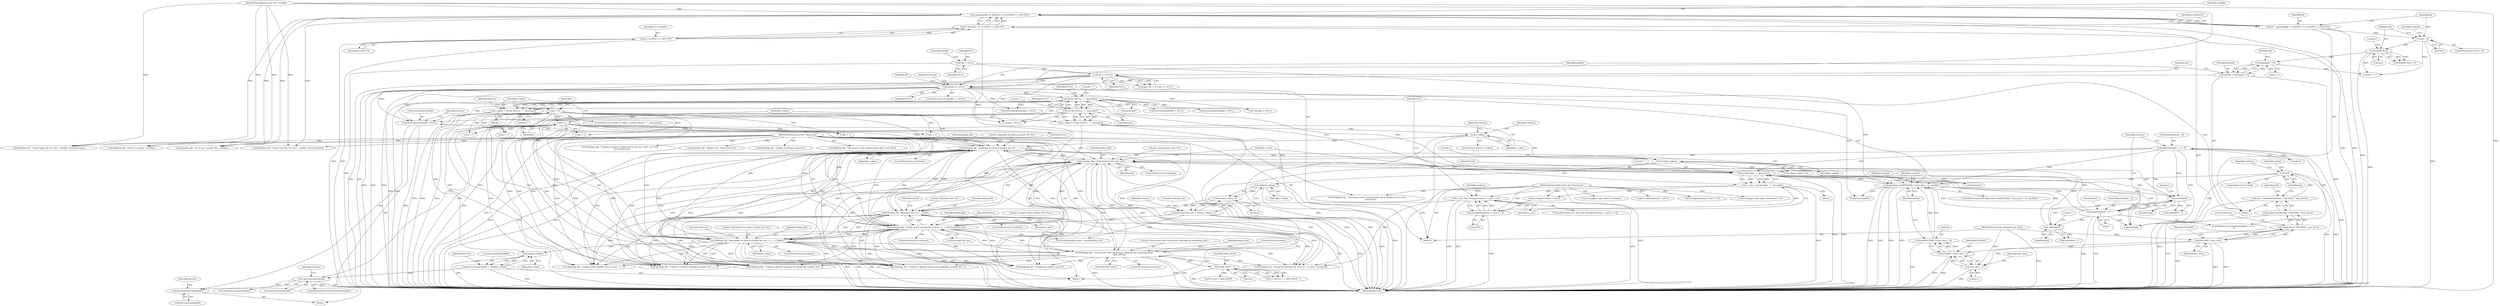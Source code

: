 digraph "0_pam-u2f_18b1914e32b74ff52000f10e97067e841e5fff62_1@array" {
"1000680" [label="(Call,free(devices[i].keyHandle))"];
"1000692" [label="(Call,devices[i].keyHandle = NULL)"];
"1000284" [label="(Call,opwfile == NULL)"];
"1000278" [label="(Call,opwfile = fdopen(fd, \"r\"))"];
"1000280" [label="(Call,fdopen(fd, \"r\"))"];
"1000170" [label="(Call,fstat(fd, &st))"];
"1000155" [label="(Call,fd < 0)"];
"1000145" [label="(Call,fd = open(authfile, O_RDONLY | O_CLOEXEC | O_NOCTTY))"];
"1000147" [label="(Call,open(authfile, O_RDONLY | O_CLOEXEC | O_NOCTTY))"];
"1000104" [label="(MethodParameterIn,const char *authfile)"];
"1000149" [label="(Call,O_RDONLY | O_CLOEXEC | O_NOCTTY)"];
"1000151" [label="(Call,O_CLOEXEC | O_NOCTTY)"];
"1000231" [label="(Call,pw == NULL)"];
"1000129" [label="(Call,*pw = NULL)"];
"1000511" [label="(Call,strtok_r(NULL, \":\", &saveptr))"];
"1000437" [label="(Call,strtok_r(NULL, \",\", &saveptr))"];
"1000366" [label="(Call,strtok_r(buf, \":\", &saveptr))"];
"1000350" [label="(Call,buf[strlen(buf) - 1] = '\0')"];
"1000342" [label="(Call,buf[strlen(buf) - 1] == '\n')"];
"1000346" [label="(Call,strlen(buf))"];
"1000326" [label="(Call,fgets(buf, (int)(DEVSIZE * (max_devs - 1)), opwfile))"];
"1000312" [label="(Call,!buf)"];
"1000302" [label="(Call,buf = malloc(sizeof(char) * (DEVSIZE * max_devs)))"];
"1000304" [label="(Call,malloc(sizeof(char) * (DEVSIZE * max_devs)))"];
"1000305" [label="(Call,sizeof(char) * (DEVSIZE * max_devs))"];
"1000308" [label="(Call,DEVSIZE * max_devs)"];
"1000106" [label="(MethodParameterIn,unsigned max_devs)"];
"1000328" [label="(Call,(int)(DEVSIZE * (max_devs - 1)))"];
"1000330" [label="(Call,DEVSIZE * (max_devs - 1))"];
"1000332" [label="(Call,max_devs - 1)"];
"1000354" [label="(Call,strlen(buf))"];
"1000360" [label="(Call,D(debug_file, \"Authorization line: %s\", buf))"];
"1000567" [label="(Call,D(debug_file, \"Length of key number %d is %zu\", i + 1, devices[i].key_len))"];
"1000479" [label="(Call,D(debug_file, \"KeyHandle for device number %d: %s\", i + 1, s_token))"];
"1000472" [label="(Call,D(debug_file, \"Found more than %d devices, ignoring the remaining ones\",\n               MAX_DEVS))"];
"1000531" [label="(Call,D(debug_file, \"publicKey for device number %d: %s\", i + 1, s_token))"];
"1000382" [label="(Call,D(debug_file, \"Matched user: %s\", s_user))"];
"1000108" [label="(MethodParameterIn,FILE *debug_file)"];
"1000372" [label="(Call,s_user && strcmp(username, s_user) == 0)"];
"1000364" [label="(Call,s_user = strtok_r(buf, \":\", &saveptr))"];
"1000374" [label="(Call,strcmp(username, s_user) == 0)"];
"1000105" [label="(MethodParameterIn,const char *username)"];
"1000654" [label="(Call,i++)"];
"1000431" [label="(Call,i = 0)"];
"1000517" [label="(Call,!s_token)"];
"1000509" [label="(Call,s_token = strtok_r(NULL, \":\", &saveptr))"];
"1000462" [label="(Call,MAX_DEVS - 1)"];
"1000435" [label="(Call,s_token = strtok_r(NULL, \",\", &saveptr))"];
"1000555" [label="(Call,devices[i].key_len = strlen(s_token) / 2)"];
"1000561" [label="(Call,strlen(s_token) / 2)"];
"1000562" [label="(Call,strlen(s_token))"];
"1000541" [label="(Call,strlen(s_token))"];
"1000495" [label="(Call,!devices[i].keyHandle)"];
"1000486" [label="(Call,devices[i].keyHandle = strdup(s_token))"];
"1000492" [label="(Call,strdup(s_token))"];
"1000432" [label="(Identifier,i)"];
"1000351" [label="(Call,buf[strlen(buf) - 1])"];
"1000227" [label="(Call,gpu_ret != 0 || pw == NULL)"];
"1000433" [label="(Literal,0)"];
"1000171" [label="(Identifier,fd)"];
"1000365" [label="(Identifier,s_user)"];
"1000160" [label="(Identifier,verbose)"];
"1000693" [label="(Call,devices[i].keyHandle)"];
"1000156" [label="(Identifier,fd)"];
"1000129" [label="(Call,*pw = NULL)"];
"1000387" [label="(Identifier,retval)"];
"1000401" [label="(Call,free(devices[i].keyHandle))"];
"1000689" [label="(Identifier,devices)"];
"1000330" [label="(Call,DEVSIZE * (max_devs - 1))"];
"1000327" [label="(Identifier,buf)"];
"1000518" [label="(Identifier,s_token)"];
"1000353" [label="(Call,strlen(buf) - 1)"];
"1000440" [label="(Call,&saveptr)"];
"1000233" [label="(Identifier,NULL)"];
"1000152" [label="(Identifier,O_CLOEXEC)"];
"1000302" [label="(Call,buf = malloc(sizeof(char) * (DEVSIZE * max_devs)))"];
"1000564" [label="(Literal,2)"];
"1000532" [label="(Identifier,debug_file)"];
"1000355" [label="(Identifier,buf)"];
"1000479" [label="(Call,D(debug_file, \"KeyHandle for device number %d: %s\", i + 1, s_token))"];
"1000194" [label="(Call,D(debug_file, \"%s is not a regular file\", authfile))"];
"1000157" [label="(Literal,0)"];
"1000537" [label="(Identifier,s_token)"];
"1000541" [label="(Call,strlen(s_token))"];
"1000551" [label="(Call,i + 1)"];
"1000356" [label="(Literal,1)"];
"1000566" [label="(Identifier,verbose)"];
"1000431" [label="(Call,i = 0)"];
"1000262" [label="(Call,strcmp(username, \"root\") != 0)"];
"1000335" [label="(Identifier,opwfile)"];
"1000531" [label="(Call,D(debug_file, \"publicKey for device number %d: %s\", i + 1, s_token))"];
"1000336" [label="(Block,)"];
"1000561" [label="(Call,strlen(s_token) / 2)"];
"1000477" [label="(ControlStructure,if (verbose))"];
"1000341" [label="(ControlStructure,if (buf[strlen(buf) - 1] == '\n'))"];
"1000106" [label="(MethodParameterIn,unsigned max_devs)"];
"1000338" [label="(Call,*saveptr = NULL)"];
"1000352" [label="(Identifier,buf)"];
"1000328" [label="(Call,(int)(DEVSIZE * (max_devs - 1)))"];
"1000486" [label="(Call,devices[i].keyHandle = strdup(s_token))"];
"1000354" [label="(Call,strlen(buf))"];
"1000517" [label="(Call,!s_token)"];
"1000326" [label="(Call,fgets(buf, (int)(DEVSIZE * (max_devs - 1)), opwfile))"];
"1000346" [label="(Call,strlen(buf))"];
"1000434" [label="(ControlStructure,while ((s_token = strtok_r(NULL, \",\", &saveptr))))"];
"1000568" [label="(Identifier,debug_file)"];
"1000475" [label="(Identifier,MAX_DEVS)"];
"1000154" [label="(ControlStructure,if (fd < 0))"];
"1000172" [label="(Call,&st)"];
"1000348" [label="(Literal,1)"];
"1000556" [label="(Call,devices[i].key_len)"];
"1000382" [label="(Call,D(debug_file, \"Matched user: %s\", s_user))"];
"1000603" [label="(Call,D(debug_file, \"Unable to allocate memory for publicKey number %d\", i))"];
"1000413" [label="(Call,devices[i].keyHandle = NULL)"];
"1000281" [label="(Identifier,fd)"];
"1000573" [label="(Call,devices[i].key_len)"];
"1000274" [label="(Call,D(debug_file, \"The owner of the authentication file is not root\"))"];
"1000174" [label="(Literal,0)"];
"1000361" [label="(Identifier,debug_file)"];
"1000137" [label="(Identifier,opwfile)"];
"1000372" [label="(Call,s_user && strcmp(username, s_user) == 0)"];
"1000716" [label="(Call,buf = NULL)"];
"1000147" [label="(Call,open(authfile, O_RDONLY | O_CLOEXEC | O_NOCTTY))"];
"1000146" [label="(Identifier,fd)"];
"1000362" [label="(Literal,\"Authorization line: %s\")"];
"1000435" [label="(Call,s_token = strtok_r(NULL, \",\", &saveptr))"];
"1000375" [label="(Call,strcmp(username, s_user))"];
"1000450" [label="(Call,devices[i].publicKey = NULL)"];
"1000268" [label="(Call,D(debug_file, \"The owner of the authentication file is neither %s nor root\",\n         username))"];
"1000516" [label="(ControlStructure,if (!s_token))"];
"1000349" [label="(Literal,'\n')"];
"1000306" [label="(Call,sizeof(char))"];
"1000525" [label="(Call,i + 1)"];
"1000555" [label="(Call,devices[i].key_len = strlen(s_token) / 2)"];
"1000474" [label="(Literal,\"Found more than %d devices, ignoring the remaining ones\")"];
"1000543" [label="(Literal,2)"];
"1000513" [label="(Literal,\":\")"];
"1000380" [label="(ControlStructure,if (verbose))"];
"1000657" [label="(Identifier,verbose)"];
"1000178" [label="(Call,D(debug_file, \"Cannot stat file: %s (%s)\", authfile, strerror(errno)))"];
"1000342" [label="(Call,buf[strlen(buf) - 1] == '\n')"];
"1000311" [label="(ControlStructure,if (!buf))"];
"1000304" [label="(Call,malloc(sizeof(char) * (DEVSIZE * max_devs)))"];
"1000563" [label="(Identifier,s_token)"];
"1000548" [label="(Call,D(debug_file, \"Length of key number %d not even\", i + 1))"];
"1000529" [label="(ControlStructure,if (verbose))"];
"1000284" [label="(Call,opwfile == NULL)"];
"1000170" [label="(Call,fstat(fd, &st))"];
"1000161" [label="(Call,D(debug_file, \"Cannot open file: %s (%s)\", authfile, strerror(errno)))"];
"1000367" [label="(Identifier,buf)"];
"1000485" [label="(Identifier,s_token)"];
"1000371" [label="(ControlStructure,if (s_user && strcmp(username, s_user) == 0))"];
"1000360" [label="(Call,D(debug_file, \"Authorization line: %s\", buf))"];
"1000724" [label="(Call,fd != -1)"];
"1000464" [label="(Literal,1)"];
"1000521" [label="(Identifier,verbose)"];
"1000286" [label="(Identifier,NULL)"];
"1000331" [label="(Identifier,DEVSIZE)"];
"1000654" [label="(Call,i++)"];
"1000496" [label="(Call,devices[i].keyHandle)"];
"1000359" [label="(Identifier,verbose)"];
"1000581" [label="(Identifier,devices)"];
"1000522" [label="(Call,D(debug_file, \"Unable to retrieve publicKey number %d\", i + 1))"];
"1000384" [label="(Literal,\"Matched user: %s\")"];
"1000639" [label="(Call,D(debug_file, \"Invalid hex number in key\"))"];
"1000498" [label="(Identifier,devices)"];
"1000437" [label="(Call,strtok_r(NULL, \",\", &saveptr))"];
"1000680" [label="(Call,free(devices[i].keyHandle))"];
"1000511" [label="(Call,strtok_r(NULL, \":\", &saveptr))"];
"1000299" [label="(Identifier,fd)"];
"1000473" [label="(Identifier,debug_file)"];
"1000470" [label="(ControlStructure,if (verbose))"];
"1000357" [label="(Literal,'\0')"];
"1000322" [label="(Identifier,retval)"];
"1000385" [label="(Identifier,s_user)"];
"1000169" [label="(Call,fstat(fd, &st) < 0)"];
"1000280" [label="(Call,fdopen(fd, \"r\"))"];
"1000235" [label="(Call,D(debug_file, \"Unable to retrieve credentials for uid %u, (%s)\", st.st_uid,\n       strerror(errno)))"];
"1000290" [label="(Call,D(debug_file, \"fdopen: %s\", strerror(errno)))"];
"1000514" [label="(Call,&saveptr)"];
"1000334" [label="(Literal,1)"];
"1000309" [label="(Identifier,DEVSIZE)"];
"1000569" [label="(Literal,\"Length of key number %d is %zu\")"];
"1000489" [label="(Identifier,devices)"];
"1000150" [label="(Identifier,O_RDONLY)"];
"1000347" [label="(Identifier,buf)"];
"1000436" [label="(Identifier,s_token)"];
"1000472" [label="(Call,D(debug_file, \"Found more than %d devices, ignoring the remaining ones\",\n               MAX_DEVS))"];
"1000476" [label="(ControlStructure,break;)"];
"1000316" [label="(Identifier,verbose)"];
"1000283" [label="(ControlStructure,if (opwfile == NULL))"];
"1000458" [label="(Call,(*n_devs)++ > MAX_DEVS - 1)"];
"1000289" [label="(Identifier,verbose)"];
"1000305" [label="(Call,sizeof(char) * (DEVSIZE * max_devs))"];
"1000151" [label="(Call,O_CLOEXEC | O_NOCTTY)"];
"1000339" [label="(Identifier,saveptr)"];
"1000153" [label="(Identifier,O_NOCTTY)"];
"1000504" [label="(Call,D(debug_file, \"Unable to allocate memory for keyHandle number %d\", i))"];
"1000482" [label="(Call,i + 1)"];
"1000303" [label="(Identifier,buf)"];
"1000466" [label="(Call,*n_devs = MAX_DEVS)"];
"1000443" [label="(Call,devices[i].keyHandle = NULL)"];
"1000446" [label="(Identifier,devices)"];
"1000509" [label="(Call,s_token = strtok_r(NULL, \":\", &saveptr))"];
"1000698" [label="(Identifier,NULL)"];
"1000364" [label="(Call,s_user = strtok_r(buf, \":\", &saveptr))"];
"1000481" [label="(Literal,\"KeyHandle for device number %d: %s\")"];
"1000542" [label="(Identifier,s_token)"];
"1000332" [label="(Call,max_devs - 1)"];
"1000383" [label="(Identifier,debug_file)"];
"1000373" [label="(Identifier,s_user)"];
"1000492" [label="(Call,strdup(s_token))"];
"1000231" [label="(Call,pw == NULL)"];
"1000438" [label="(Identifier,NULL)"];
"1000510" [label="(Identifier,s_token)"];
"1000512" [label="(Identifier,NULL)"];
"1000105" [label="(MethodParameterIn,const char *username)"];
"1000480" [label="(Identifier,debug_file)"];
"1000343" [label="(Call,buf[strlen(buf) - 1])"];
"1000533" [label="(Literal,\"publicKey for device number %d: %s\")"];
"1000131" [label="(Identifier,NULL)"];
"1000493" [label="(Identifier,s_token)"];
"1000104" [label="(MethodParameterIn,const char *authfile)"];
"1000363" [label="(Identifier,buf)"];
"1000562" [label="(Call,strlen(s_token))"];
"1000278" [label="(Call,opwfile = fdopen(fd, \"r\"))"];
"1000148" [label="(Identifier,authfile)"];
"1000540" [label="(Call,strlen(s_token) % 2)"];
"1000702" [label="(Identifier,devices)"];
"1000279" [label="(Identifier,opwfile)"];
"1000368" [label="(Literal,\":\")"];
"1000111" [label="(Block,)"];
"1000439" [label="(Literal,\",\")"];
"1000381" [label="(Identifier,verbose)"];
"1000246" [label="(Call,strcmp(pw->pw_name, username) != 0)"];
"1000145" [label="(Call,fd = open(authfile, O_RDONLY | O_CLOEXEC | O_NOCTTY))"];
"1000530" [label="(Identifier,verbose)"];
"1000369" [label="(Call,&saveptr)"];
"1000285" [label="(Identifier,opwfile)"];
"1000325" [label="(ControlStructure,while (fgets(buf, (int)(DEVSIZE * (max_devs - 1)), opwfile)))"];
"1000130" [label="(Identifier,pw)"];
"1000312" [label="(Call,!buf)"];
"1000570" [label="(Call,i + 1)"];
"1000308" [label="(Call,DEVSIZE * max_devs)"];
"1000149" [label="(Call,O_RDONLY | O_CLOEXEC | O_NOCTTY)"];
"1000681" [label="(Call,devices[i].keyHandle)"];
"1000494" [label="(ControlStructure,if (!devices[i].keyHandle))"];
"1000732" [label="(MethodReturn,int)"];
"1000462" [label="(Call,MAX_DEVS - 1)"];
"1000208" [label="(Call,D(debug_file, \"File %s is empty\", authfile))"];
"1000567" [label="(Call,D(debug_file, \"Length of key number %d is %zu\", i + 1, devices[i].key_len))"];
"1000317" [label="(Call,D(debug_file, \"Unable to allocate memory\"))"];
"1000442" [label="(Block,)"];
"1000232" [label="(Identifier,pw)"];
"1000374" [label="(Call,strcmp(username, s_user) == 0)"];
"1000282" [label="(Literal,\"r\")"];
"1000714" [label="(Call,free(buf))"];
"1000358" [label="(ControlStructure,if (verbose))"];
"1000313" [label="(Identifier,buf)"];
"1000655" [label="(Identifier,i)"];
"1000310" [label="(Identifier,max_devs)"];
"1000463" [label="(Identifier,MAX_DEVS)"];
"1000721" [label="(Call,fclose(opwfile))"];
"1000565" [label="(ControlStructure,if (verbose))"];
"1000350" [label="(Call,buf[strlen(buf) - 1] = '\0')"];
"1000534" [label="(Call,i + 1)"];
"1000658" [label="(Call,D(debug_file, \"Found %d device(s) for user %s\", *n_devs, username))"];
"1000503" [label="(Identifier,verbose)"];
"1000378" [label="(Literal,0)"];
"1000379" [label="(Block,)"];
"1000247" [label="(Call,strcmp(pw->pw_name, username))"];
"1000692" [label="(Call,devices[i].keyHandle = NULL)"];
"1000155" [label="(Call,fd < 0)"];
"1000345" [label="(Call,strlen(buf) - 1)"];
"1000263" [label="(Call,strcmp(username, \"root\"))"];
"1000333" [label="(Identifier,max_devs)"];
"1000585" [label="(Call,sizeof(unsigned char) * devices[i].key_len)"];
"1000679" [label="(Block,)"];
"1000366" [label="(Call,strtok_r(buf, \":\", &saveptr))"];
"1000108" [label="(MethodParameterIn,FILE *debug_file)"];
"1000487" [label="(Call,devices[i].keyHandle)"];
"1000495" [label="(Call,!devices[i].keyHandle)"];
"1000680" -> "1000679"  [label="AST: "];
"1000680" -> "1000681"  [label="CFG: "];
"1000681" -> "1000680"  [label="AST: "];
"1000689" -> "1000680"  [label="CFG: "];
"1000692" -> "1000680"  [label="DDG: "];
"1000495" -> "1000680"  [label="DDG: "];
"1000692" -> "1000679"  [label="AST: "];
"1000692" -> "1000698"  [label="CFG: "];
"1000693" -> "1000692"  [label="AST: "];
"1000698" -> "1000692"  [label="AST: "];
"1000702" -> "1000692"  [label="CFG: "];
"1000692" -> "1000732"  [label="DDG: "];
"1000284" -> "1000692"  [label="DDG: "];
"1000231" -> "1000692"  [label="DDG: "];
"1000511" -> "1000692"  [label="DDG: "];
"1000437" -> "1000692"  [label="DDG: "];
"1000284" -> "1000283"  [label="AST: "];
"1000284" -> "1000286"  [label="CFG: "];
"1000285" -> "1000284"  [label="AST: "];
"1000286" -> "1000284"  [label="AST: "];
"1000289" -> "1000284"  [label="CFG: "];
"1000299" -> "1000284"  [label="CFG: "];
"1000284" -> "1000732"  [label="DDG: "];
"1000284" -> "1000732"  [label="DDG: "];
"1000284" -> "1000732"  [label="DDG: "];
"1000278" -> "1000284"  [label="DDG: "];
"1000231" -> "1000284"  [label="DDG: "];
"1000284" -> "1000326"  [label="DDG: "];
"1000284" -> "1000338"  [label="DDG: "];
"1000284" -> "1000413"  [label="DDG: "];
"1000284" -> "1000437"  [label="DDG: "];
"1000284" -> "1000716"  [label="DDG: "];
"1000284" -> "1000721"  [label="DDG: "];
"1000278" -> "1000111"  [label="AST: "];
"1000278" -> "1000280"  [label="CFG: "];
"1000279" -> "1000278"  [label="AST: "];
"1000280" -> "1000278"  [label="AST: "];
"1000285" -> "1000278"  [label="CFG: "];
"1000278" -> "1000732"  [label="DDG: "];
"1000280" -> "1000278"  [label="DDG: "];
"1000280" -> "1000278"  [label="DDG: "];
"1000280" -> "1000282"  [label="CFG: "];
"1000281" -> "1000280"  [label="AST: "];
"1000282" -> "1000280"  [label="AST: "];
"1000170" -> "1000280"  [label="DDG: "];
"1000280" -> "1000724"  [label="DDG: "];
"1000170" -> "1000169"  [label="AST: "];
"1000170" -> "1000172"  [label="CFG: "];
"1000171" -> "1000170"  [label="AST: "];
"1000172" -> "1000170"  [label="AST: "];
"1000174" -> "1000170"  [label="CFG: "];
"1000170" -> "1000732"  [label="DDG: "];
"1000170" -> "1000169"  [label="DDG: "];
"1000170" -> "1000169"  [label="DDG: "];
"1000155" -> "1000170"  [label="DDG: "];
"1000170" -> "1000724"  [label="DDG: "];
"1000155" -> "1000154"  [label="AST: "];
"1000155" -> "1000157"  [label="CFG: "];
"1000156" -> "1000155"  [label="AST: "];
"1000157" -> "1000155"  [label="AST: "];
"1000160" -> "1000155"  [label="CFG: "];
"1000171" -> "1000155"  [label="CFG: "];
"1000155" -> "1000732"  [label="DDG: "];
"1000145" -> "1000155"  [label="DDG: "];
"1000155" -> "1000724"  [label="DDG: "];
"1000145" -> "1000111"  [label="AST: "];
"1000145" -> "1000147"  [label="CFG: "];
"1000146" -> "1000145"  [label="AST: "];
"1000147" -> "1000145"  [label="AST: "];
"1000156" -> "1000145"  [label="CFG: "];
"1000145" -> "1000732"  [label="DDG: "];
"1000147" -> "1000145"  [label="DDG: "];
"1000147" -> "1000145"  [label="DDG: "];
"1000147" -> "1000149"  [label="CFG: "];
"1000148" -> "1000147"  [label="AST: "];
"1000149" -> "1000147"  [label="AST: "];
"1000147" -> "1000732"  [label="DDG: "];
"1000147" -> "1000732"  [label="DDG: "];
"1000104" -> "1000147"  [label="DDG: "];
"1000149" -> "1000147"  [label="DDG: "];
"1000149" -> "1000147"  [label="DDG: "];
"1000147" -> "1000161"  [label="DDG: "];
"1000147" -> "1000178"  [label="DDG: "];
"1000147" -> "1000194"  [label="DDG: "];
"1000147" -> "1000208"  [label="DDG: "];
"1000104" -> "1000103"  [label="AST: "];
"1000104" -> "1000732"  [label="DDG: "];
"1000104" -> "1000161"  [label="DDG: "];
"1000104" -> "1000178"  [label="DDG: "];
"1000104" -> "1000194"  [label="DDG: "];
"1000104" -> "1000208"  [label="DDG: "];
"1000149" -> "1000151"  [label="CFG: "];
"1000150" -> "1000149"  [label="AST: "];
"1000151" -> "1000149"  [label="AST: "];
"1000149" -> "1000732"  [label="DDG: "];
"1000149" -> "1000732"  [label="DDG: "];
"1000151" -> "1000149"  [label="DDG: "];
"1000151" -> "1000149"  [label="DDG: "];
"1000151" -> "1000153"  [label="CFG: "];
"1000152" -> "1000151"  [label="AST: "];
"1000153" -> "1000151"  [label="AST: "];
"1000151" -> "1000732"  [label="DDG: "];
"1000151" -> "1000732"  [label="DDG: "];
"1000231" -> "1000227"  [label="AST: "];
"1000231" -> "1000233"  [label="CFG: "];
"1000232" -> "1000231"  [label="AST: "];
"1000233" -> "1000231"  [label="AST: "];
"1000227" -> "1000231"  [label="CFG: "];
"1000231" -> "1000732"  [label="DDG: "];
"1000231" -> "1000732"  [label="DDG: "];
"1000231" -> "1000227"  [label="DDG: "];
"1000231" -> "1000227"  [label="DDG: "];
"1000129" -> "1000231"  [label="DDG: "];
"1000231" -> "1000716"  [label="DDG: "];
"1000129" -> "1000111"  [label="AST: "];
"1000129" -> "1000131"  [label="CFG: "];
"1000130" -> "1000129"  [label="AST: "];
"1000131" -> "1000129"  [label="AST: "];
"1000137" -> "1000129"  [label="CFG: "];
"1000129" -> "1000732"  [label="DDG: "];
"1000511" -> "1000509"  [label="AST: "];
"1000511" -> "1000514"  [label="CFG: "];
"1000512" -> "1000511"  [label="AST: "];
"1000513" -> "1000511"  [label="AST: "];
"1000514" -> "1000511"  [label="AST: "];
"1000509" -> "1000511"  [label="CFG: "];
"1000511" -> "1000732"  [label="DDG: "];
"1000511" -> "1000732"  [label="DDG: "];
"1000511" -> "1000437"  [label="DDG: "];
"1000511" -> "1000437"  [label="DDG: "];
"1000511" -> "1000509"  [label="DDG: "];
"1000511" -> "1000509"  [label="DDG: "];
"1000511" -> "1000509"  [label="DDG: "];
"1000437" -> "1000511"  [label="DDG: "];
"1000437" -> "1000511"  [label="DDG: "];
"1000511" -> "1000716"  [label="DDG: "];
"1000437" -> "1000435"  [label="AST: "];
"1000437" -> "1000440"  [label="CFG: "];
"1000438" -> "1000437"  [label="AST: "];
"1000439" -> "1000437"  [label="AST: "];
"1000440" -> "1000437"  [label="AST: "];
"1000435" -> "1000437"  [label="CFG: "];
"1000437" -> "1000732"  [label="DDG: "];
"1000437" -> "1000732"  [label="DDG: "];
"1000437" -> "1000338"  [label="DDG: "];
"1000437" -> "1000366"  [label="DDG: "];
"1000437" -> "1000413"  [label="DDG: "];
"1000437" -> "1000435"  [label="DDG: "];
"1000437" -> "1000435"  [label="DDG: "];
"1000437" -> "1000435"  [label="DDG: "];
"1000366" -> "1000437"  [label="DDG: "];
"1000437" -> "1000443"  [label="DDG: "];
"1000437" -> "1000450"  [label="DDG: "];
"1000437" -> "1000716"  [label="DDG: "];
"1000366" -> "1000364"  [label="AST: "];
"1000366" -> "1000369"  [label="CFG: "];
"1000367" -> "1000366"  [label="AST: "];
"1000368" -> "1000366"  [label="AST: "];
"1000369" -> "1000366"  [label="AST: "];
"1000364" -> "1000366"  [label="CFG: "];
"1000366" -> "1000732"  [label="DDG: "];
"1000366" -> "1000732"  [label="DDG: "];
"1000366" -> "1000326"  [label="DDG: "];
"1000366" -> "1000364"  [label="DDG: "];
"1000366" -> "1000364"  [label="DDG: "];
"1000366" -> "1000364"  [label="DDG: "];
"1000350" -> "1000366"  [label="DDG: "];
"1000342" -> "1000366"  [label="DDG: "];
"1000346" -> "1000366"  [label="DDG: "];
"1000354" -> "1000366"  [label="DDG: "];
"1000360" -> "1000366"  [label="DDG: "];
"1000366" -> "1000714"  [label="DDG: "];
"1000350" -> "1000341"  [label="AST: "];
"1000350" -> "1000357"  [label="CFG: "];
"1000351" -> "1000350"  [label="AST: "];
"1000357" -> "1000350"  [label="AST: "];
"1000359" -> "1000350"  [label="CFG: "];
"1000350" -> "1000732"  [label="DDG: "];
"1000350" -> "1000326"  [label="DDG: "];
"1000350" -> "1000342"  [label="DDG: "];
"1000350" -> "1000346"  [label="DDG: "];
"1000350" -> "1000360"  [label="DDG: "];
"1000350" -> "1000714"  [label="DDG: "];
"1000342" -> "1000341"  [label="AST: "];
"1000342" -> "1000349"  [label="CFG: "];
"1000343" -> "1000342"  [label="AST: "];
"1000349" -> "1000342"  [label="AST: "];
"1000352" -> "1000342"  [label="CFG: "];
"1000359" -> "1000342"  [label="CFG: "];
"1000342" -> "1000732"  [label="DDG: "];
"1000342" -> "1000732"  [label="DDG: "];
"1000342" -> "1000326"  [label="DDG: "];
"1000346" -> "1000342"  [label="DDG: "];
"1000342" -> "1000346"  [label="DDG: "];
"1000342" -> "1000354"  [label="DDG: "];
"1000342" -> "1000360"  [label="DDG: "];
"1000342" -> "1000714"  [label="DDG: "];
"1000346" -> "1000345"  [label="AST: "];
"1000346" -> "1000347"  [label="CFG: "];
"1000347" -> "1000346"  [label="AST: "];
"1000348" -> "1000346"  [label="CFG: "];
"1000346" -> "1000345"  [label="DDG: "];
"1000326" -> "1000346"  [label="DDG: "];
"1000346" -> "1000354"  [label="DDG: "];
"1000346" -> "1000360"  [label="DDG: "];
"1000326" -> "1000325"  [label="AST: "];
"1000326" -> "1000335"  [label="CFG: "];
"1000327" -> "1000326"  [label="AST: "];
"1000328" -> "1000326"  [label="AST: "];
"1000335" -> "1000326"  [label="AST: "];
"1000339" -> "1000326"  [label="CFG: "];
"1000657" -> "1000326"  [label="CFG: "];
"1000326" -> "1000732"  [label="DDG: "];
"1000326" -> "1000732"  [label="DDG: "];
"1000326" -> "1000732"  [label="DDG: "];
"1000326" -> "1000732"  [label="DDG: "];
"1000312" -> "1000326"  [label="DDG: "];
"1000328" -> "1000326"  [label="DDG: "];
"1000326" -> "1000714"  [label="DDG: "];
"1000326" -> "1000721"  [label="DDG: "];
"1000312" -> "1000311"  [label="AST: "];
"1000312" -> "1000313"  [label="CFG: "];
"1000313" -> "1000312"  [label="AST: "];
"1000316" -> "1000312"  [label="CFG: "];
"1000322" -> "1000312"  [label="CFG: "];
"1000312" -> "1000732"  [label="DDG: "];
"1000312" -> "1000732"  [label="DDG: "];
"1000302" -> "1000312"  [label="DDG: "];
"1000312" -> "1000714"  [label="DDG: "];
"1000302" -> "1000111"  [label="AST: "];
"1000302" -> "1000304"  [label="CFG: "];
"1000303" -> "1000302"  [label="AST: "];
"1000304" -> "1000302"  [label="AST: "];
"1000313" -> "1000302"  [label="CFG: "];
"1000302" -> "1000732"  [label="DDG: "];
"1000304" -> "1000302"  [label="DDG: "];
"1000304" -> "1000305"  [label="CFG: "];
"1000305" -> "1000304"  [label="AST: "];
"1000304" -> "1000732"  [label="DDG: "];
"1000305" -> "1000304"  [label="DDG: "];
"1000305" -> "1000308"  [label="CFG: "];
"1000306" -> "1000305"  [label="AST: "];
"1000308" -> "1000305"  [label="AST: "];
"1000305" -> "1000732"  [label="DDG: "];
"1000308" -> "1000305"  [label="DDG: "];
"1000308" -> "1000305"  [label="DDG: "];
"1000308" -> "1000310"  [label="CFG: "];
"1000309" -> "1000308"  [label="AST: "];
"1000310" -> "1000308"  [label="AST: "];
"1000308" -> "1000732"  [label="DDG: "];
"1000308" -> "1000732"  [label="DDG: "];
"1000106" -> "1000308"  [label="DDG: "];
"1000308" -> "1000330"  [label="DDG: "];
"1000308" -> "1000332"  [label="DDG: "];
"1000106" -> "1000103"  [label="AST: "];
"1000106" -> "1000732"  [label="DDG: "];
"1000106" -> "1000332"  [label="DDG: "];
"1000328" -> "1000330"  [label="CFG: "];
"1000329" -> "1000328"  [label="AST: "];
"1000330" -> "1000328"  [label="AST: "];
"1000335" -> "1000328"  [label="CFG: "];
"1000328" -> "1000732"  [label="DDG: "];
"1000330" -> "1000328"  [label="DDG: "];
"1000330" -> "1000328"  [label="DDG: "];
"1000330" -> "1000332"  [label="CFG: "];
"1000331" -> "1000330"  [label="AST: "];
"1000332" -> "1000330"  [label="AST: "];
"1000330" -> "1000732"  [label="DDG: "];
"1000330" -> "1000732"  [label="DDG: "];
"1000332" -> "1000330"  [label="DDG: "];
"1000332" -> "1000330"  [label="DDG: "];
"1000332" -> "1000334"  [label="CFG: "];
"1000333" -> "1000332"  [label="AST: "];
"1000334" -> "1000332"  [label="AST: "];
"1000332" -> "1000732"  [label="DDG: "];
"1000354" -> "1000353"  [label="AST: "];
"1000354" -> "1000355"  [label="CFG: "];
"1000355" -> "1000354"  [label="AST: "];
"1000356" -> "1000354"  [label="CFG: "];
"1000354" -> "1000353"  [label="DDG: "];
"1000354" -> "1000360"  [label="DDG: "];
"1000360" -> "1000358"  [label="AST: "];
"1000360" -> "1000363"  [label="CFG: "];
"1000361" -> "1000360"  [label="AST: "];
"1000362" -> "1000360"  [label="AST: "];
"1000363" -> "1000360"  [label="AST: "];
"1000365" -> "1000360"  [label="CFG: "];
"1000360" -> "1000732"  [label="DDG: "];
"1000360" -> "1000732"  [label="DDG: "];
"1000567" -> "1000360"  [label="DDG: "];
"1000479" -> "1000360"  [label="DDG: "];
"1000472" -> "1000360"  [label="DDG: "];
"1000531" -> "1000360"  [label="DDG: "];
"1000382" -> "1000360"  [label="DDG: "];
"1000108" -> "1000360"  [label="DDG: "];
"1000360" -> "1000382"  [label="DDG: "];
"1000360" -> "1000472"  [label="DDG: "];
"1000360" -> "1000479"  [label="DDG: "];
"1000360" -> "1000504"  [label="DDG: "];
"1000360" -> "1000522"  [label="DDG: "];
"1000360" -> "1000531"  [label="DDG: "];
"1000360" -> "1000548"  [label="DDG: "];
"1000360" -> "1000567"  [label="DDG: "];
"1000360" -> "1000603"  [label="DDG: "];
"1000360" -> "1000639"  [label="DDG: "];
"1000360" -> "1000658"  [label="DDG: "];
"1000567" -> "1000565"  [label="AST: "];
"1000567" -> "1000573"  [label="CFG: "];
"1000568" -> "1000567"  [label="AST: "];
"1000569" -> "1000567"  [label="AST: "];
"1000570" -> "1000567"  [label="AST: "];
"1000573" -> "1000567"  [label="AST: "];
"1000581" -> "1000567"  [label="CFG: "];
"1000567" -> "1000732"  [label="DDG: "];
"1000567" -> "1000732"  [label="DDG: "];
"1000567" -> "1000732"  [label="DDG: "];
"1000567" -> "1000382"  [label="DDG: "];
"1000567" -> "1000472"  [label="DDG: "];
"1000567" -> "1000479"  [label="DDG: "];
"1000567" -> "1000504"  [label="DDG: "];
"1000567" -> "1000522"  [label="DDG: "];
"1000567" -> "1000531"  [label="DDG: "];
"1000567" -> "1000548"  [label="DDG: "];
"1000479" -> "1000567"  [label="DDG: "];
"1000472" -> "1000567"  [label="DDG: "];
"1000531" -> "1000567"  [label="DDG: "];
"1000382" -> "1000567"  [label="DDG: "];
"1000108" -> "1000567"  [label="DDG: "];
"1000654" -> "1000567"  [label="DDG: "];
"1000431" -> "1000567"  [label="DDG: "];
"1000555" -> "1000567"  [label="DDG: "];
"1000567" -> "1000585"  [label="DDG: "];
"1000567" -> "1000603"  [label="DDG: "];
"1000567" -> "1000639"  [label="DDG: "];
"1000567" -> "1000658"  [label="DDG: "];
"1000479" -> "1000477"  [label="AST: "];
"1000479" -> "1000485"  [label="CFG: "];
"1000480" -> "1000479"  [label="AST: "];
"1000481" -> "1000479"  [label="AST: "];
"1000482" -> "1000479"  [label="AST: "];
"1000485" -> "1000479"  [label="AST: "];
"1000489" -> "1000479"  [label="CFG: "];
"1000479" -> "1000732"  [label="DDG: "];
"1000479" -> "1000732"  [label="DDG: "];
"1000479" -> "1000732"  [label="DDG: "];
"1000479" -> "1000382"  [label="DDG: "];
"1000479" -> "1000472"  [label="DDG: "];
"1000472" -> "1000479"  [label="DDG: "];
"1000531" -> "1000479"  [label="DDG: "];
"1000382" -> "1000479"  [label="DDG: "];
"1000108" -> "1000479"  [label="DDG: "];
"1000654" -> "1000479"  [label="DDG: "];
"1000431" -> "1000479"  [label="DDG: "];
"1000435" -> "1000479"  [label="DDG: "];
"1000479" -> "1000492"  [label="DDG: "];
"1000479" -> "1000504"  [label="DDG: "];
"1000479" -> "1000522"  [label="DDG: "];
"1000479" -> "1000531"  [label="DDG: "];
"1000479" -> "1000548"  [label="DDG: "];
"1000479" -> "1000603"  [label="DDG: "];
"1000479" -> "1000639"  [label="DDG: "];
"1000479" -> "1000658"  [label="DDG: "];
"1000472" -> "1000470"  [label="AST: "];
"1000472" -> "1000475"  [label="CFG: "];
"1000473" -> "1000472"  [label="AST: "];
"1000474" -> "1000472"  [label="AST: "];
"1000475" -> "1000472"  [label="AST: "];
"1000476" -> "1000472"  [label="CFG: "];
"1000472" -> "1000732"  [label="DDG: "];
"1000472" -> "1000732"  [label="DDG: "];
"1000472" -> "1000732"  [label="DDG: "];
"1000472" -> "1000382"  [label="DDG: "];
"1000472" -> "1000462"  [label="DDG: "];
"1000531" -> "1000472"  [label="DDG: "];
"1000382" -> "1000472"  [label="DDG: "];
"1000108" -> "1000472"  [label="DDG: "];
"1000462" -> "1000472"  [label="DDG: "];
"1000472" -> "1000504"  [label="DDG: "];
"1000472" -> "1000522"  [label="DDG: "];
"1000472" -> "1000531"  [label="DDG: "];
"1000472" -> "1000548"  [label="DDG: "];
"1000472" -> "1000603"  [label="DDG: "];
"1000472" -> "1000639"  [label="DDG: "];
"1000472" -> "1000658"  [label="DDG: "];
"1000531" -> "1000529"  [label="AST: "];
"1000531" -> "1000537"  [label="CFG: "];
"1000532" -> "1000531"  [label="AST: "];
"1000533" -> "1000531"  [label="AST: "];
"1000534" -> "1000531"  [label="AST: "];
"1000537" -> "1000531"  [label="AST: "];
"1000542" -> "1000531"  [label="CFG: "];
"1000531" -> "1000732"  [label="DDG: "];
"1000531" -> "1000732"  [label="DDG: "];
"1000531" -> "1000732"  [label="DDG: "];
"1000531" -> "1000382"  [label="DDG: "];
"1000531" -> "1000504"  [label="DDG: "];
"1000531" -> "1000522"  [label="DDG: "];
"1000382" -> "1000531"  [label="DDG: "];
"1000108" -> "1000531"  [label="DDG: "];
"1000654" -> "1000531"  [label="DDG: "];
"1000431" -> "1000531"  [label="DDG: "];
"1000517" -> "1000531"  [label="DDG: "];
"1000531" -> "1000541"  [label="DDG: "];
"1000531" -> "1000548"  [label="DDG: "];
"1000531" -> "1000603"  [label="DDG: "];
"1000531" -> "1000639"  [label="DDG: "];
"1000531" -> "1000658"  [label="DDG: "];
"1000382" -> "1000380"  [label="AST: "];
"1000382" -> "1000385"  [label="CFG: "];
"1000383" -> "1000382"  [label="AST: "];
"1000384" -> "1000382"  [label="AST: "];
"1000385" -> "1000382"  [label="AST: "];
"1000387" -> "1000382"  [label="CFG: "];
"1000382" -> "1000732"  [label="DDG: "];
"1000382" -> "1000732"  [label="DDG: "];
"1000382" -> "1000732"  [label="DDG: "];
"1000108" -> "1000382"  [label="DDG: "];
"1000372" -> "1000382"  [label="DDG: "];
"1000382" -> "1000504"  [label="DDG: "];
"1000382" -> "1000522"  [label="DDG: "];
"1000382" -> "1000548"  [label="DDG: "];
"1000382" -> "1000603"  [label="DDG: "];
"1000382" -> "1000639"  [label="DDG: "];
"1000382" -> "1000658"  [label="DDG: "];
"1000108" -> "1000103"  [label="AST: "];
"1000108" -> "1000732"  [label="DDG: "];
"1000108" -> "1000161"  [label="DDG: "];
"1000108" -> "1000178"  [label="DDG: "];
"1000108" -> "1000194"  [label="DDG: "];
"1000108" -> "1000208"  [label="DDG: "];
"1000108" -> "1000235"  [label="DDG: "];
"1000108" -> "1000268"  [label="DDG: "];
"1000108" -> "1000274"  [label="DDG: "];
"1000108" -> "1000290"  [label="DDG: "];
"1000108" -> "1000317"  [label="DDG: "];
"1000108" -> "1000504"  [label="DDG: "];
"1000108" -> "1000522"  [label="DDG: "];
"1000108" -> "1000548"  [label="DDG: "];
"1000108" -> "1000603"  [label="DDG: "];
"1000108" -> "1000639"  [label="DDG: "];
"1000108" -> "1000658"  [label="DDG: "];
"1000372" -> "1000371"  [label="AST: "];
"1000372" -> "1000373"  [label="CFG: "];
"1000372" -> "1000374"  [label="CFG: "];
"1000373" -> "1000372"  [label="AST: "];
"1000374" -> "1000372"  [label="AST: "];
"1000327" -> "1000372"  [label="CFG: "];
"1000381" -> "1000372"  [label="CFG: "];
"1000372" -> "1000732"  [label="DDG: "];
"1000372" -> "1000732"  [label="DDG: "];
"1000372" -> "1000732"  [label="DDG: "];
"1000364" -> "1000372"  [label="DDG: "];
"1000374" -> "1000372"  [label="DDG: "];
"1000374" -> "1000372"  [label="DDG: "];
"1000364" -> "1000336"  [label="AST: "];
"1000365" -> "1000364"  [label="AST: "];
"1000373" -> "1000364"  [label="CFG: "];
"1000364" -> "1000732"  [label="DDG: "];
"1000364" -> "1000374"  [label="DDG: "];
"1000364" -> "1000375"  [label="DDG: "];
"1000374" -> "1000378"  [label="CFG: "];
"1000375" -> "1000374"  [label="AST: "];
"1000378" -> "1000374"  [label="AST: "];
"1000374" -> "1000732"  [label="DDG: "];
"1000105" -> "1000374"  [label="DDG: "];
"1000105" -> "1000103"  [label="AST: "];
"1000105" -> "1000732"  [label="DDG: "];
"1000105" -> "1000246"  [label="DDG: "];
"1000105" -> "1000247"  [label="DDG: "];
"1000105" -> "1000262"  [label="DDG: "];
"1000105" -> "1000263"  [label="DDG: "];
"1000105" -> "1000268"  [label="DDG: "];
"1000105" -> "1000375"  [label="DDG: "];
"1000105" -> "1000658"  [label="DDG: "];
"1000654" -> "1000442"  [label="AST: "];
"1000654" -> "1000655"  [label="CFG: "];
"1000655" -> "1000654"  [label="AST: "];
"1000436" -> "1000654"  [label="CFG: "];
"1000654" -> "1000732"  [label="DDG: "];
"1000654" -> "1000482"  [label="DDG: "];
"1000654" -> "1000504"  [label="DDG: "];
"1000654" -> "1000522"  [label="DDG: "];
"1000654" -> "1000525"  [label="DDG: "];
"1000654" -> "1000534"  [label="DDG: "];
"1000654" -> "1000548"  [label="DDG: "];
"1000654" -> "1000551"  [label="DDG: "];
"1000654" -> "1000570"  [label="DDG: "];
"1000654" -> "1000603"  [label="DDG: "];
"1000431" -> "1000654"  [label="DDG: "];
"1000431" -> "1000379"  [label="AST: "];
"1000431" -> "1000433"  [label="CFG: "];
"1000432" -> "1000431"  [label="AST: "];
"1000433" -> "1000431"  [label="AST: "];
"1000436" -> "1000431"  [label="CFG: "];
"1000431" -> "1000732"  [label="DDG: "];
"1000431" -> "1000482"  [label="DDG: "];
"1000431" -> "1000504"  [label="DDG: "];
"1000431" -> "1000522"  [label="DDG: "];
"1000431" -> "1000525"  [label="DDG: "];
"1000431" -> "1000534"  [label="DDG: "];
"1000431" -> "1000548"  [label="DDG: "];
"1000431" -> "1000551"  [label="DDG: "];
"1000431" -> "1000570"  [label="DDG: "];
"1000431" -> "1000603"  [label="DDG: "];
"1000517" -> "1000516"  [label="AST: "];
"1000517" -> "1000518"  [label="CFG: "];
"1000518" -> "1000517"  [label="AST: "];
"1000521" -> "1000517"  [label="CFG: "];
"1000530" -> "1000517"  [label="CFG: "];
"1000517" -> "1000732"  [label="DDG: "];
"1000517" -> "1000732"  [label="DDG: "];
"1000509" -> "1000517"  [label="DDG: "];
"1000517" -> "1000541"  [label="DDG: "];
"1000509" -> "1000442"  [label="AST: "];
"1000510" -> "1000509"  [label="AST: "];
"1000518" -> "1000509"  [label="CFG: "];
"1000509" -> "1000732"  [label="DDG: "];
"1000462" -> "1000458"  [label="AST: "];
"1000462" -> "1000464"  [label="CFG: "];
"1000463" -> "1000462"  [label="AST: "];
"1000464" -> "1000462"  [label="AST: "];
"1000458" -> "1000462"  [label="CFG: "];
"1000462" -> "1000732"  [label="DDG: "];
"1000462" -> "1000458"  [label="DDG: "];
"1000462" -> "1000458"  [label="DDG: "];
"1000462" -> "1000466"  [label="DDG: "];
"1000435" -> "1000434"  [label="AST: "];
"1000436" -> "1000435"  [label="AST: "];
"1000327" -> "1000435"  [label="CFG: "];
"1000446" -> "1000435"  [label="CFG: "];
"1000435" -> "1000732"  [label="DDG: "];
"1000435" -> "1000732"  [label="DDG: "];
"1000435" -> "1000492"  [label="DDG: "];
"1000555" -> "1000442"  [label="AST: "];
"1000555" -> "1000561"  [label="CFG: "];
"1000556" -> "1000555"  [label="AST: "];
"1000561" -> "1000555"  [label="AST: "];
"1000566" -> "1000555"  [label="CFG: "];
"1000555" -> "1000732"  [label="DDG: "];
"1000561" -> "1000555"  [label="DDG: "];
"1000561" -> "1000555"  [label="DDG: "];
"1000555" -> "1000585"  [label="DDG: "];
"1000561" -> "1000564"  [label="CFG: "];
"1000562" -> "1000561"  [label="AST: "];
"1000564" -> "1000561"  [label="AST: "];
"1000561" -> "1000732"  [label="DDG: "];
"1000562" -> "1000561"  [label="DDG: "];
"1000562" -> "1000563"  [label="CFG: "];
"1000563" -> "1000562"  [label="AST: "];
"1000564" -> "1000562"  [label="CFG: "];
"1000562" -> "1000732"  [label="DDG: "];
"1000541" -> "1000562"  [label="DDG: "];
"1000541" -> "1000540"  [label="AST: "];
"1000541" -> "1000542"  [label="CFG: "];
"1000542" -> "1000541"  [label="AST: "];
"1000543" -> "1000541"  [label="CFG: "];
"1000541" -> "1000732"  [label="DDG: "];
"1000541" -> "1000540"  [label="DDG: "];
"1000495" -> "1000494"  [label="AST: "];
"1000495" -> "1000496"  [label="CFG: "];
"1000496" -> "1000495"  [label="AST: "];
"1000503" -> "1000495"  [label="CFG: "];
"1000510" -> "1000495"  [label="CFG: "];
"1000495" -> "1000732"  [label="DDG: "];
"1000495" -> "1000732"  [label="DDG: "];
"1000495" -> "1000401"  [label="DDG: "];
"1000486" -> "1000495"  [label="DDG: "];
"1000486" -> "1000442"  [label="AST: "];
"1000486" -> "1000492"  [label="CFG: "];
"1000487" -> "1000486"  [label="AST: "];
"1000492" -> "1000486"  [label="AST: "];
"1000498" -> "1000486"  [label="CFG: "];
"1000486" -> "1000732"  [label="DDG: "];
"1000492" -> "1000486"  [label="DDG: "];
"1000492" -> "1000493"  [label="CFG: "];
"1000493" -> "1000492"  [label="AST: "];
"1000492" -> "1000732"  [label="DDG: "];
}
